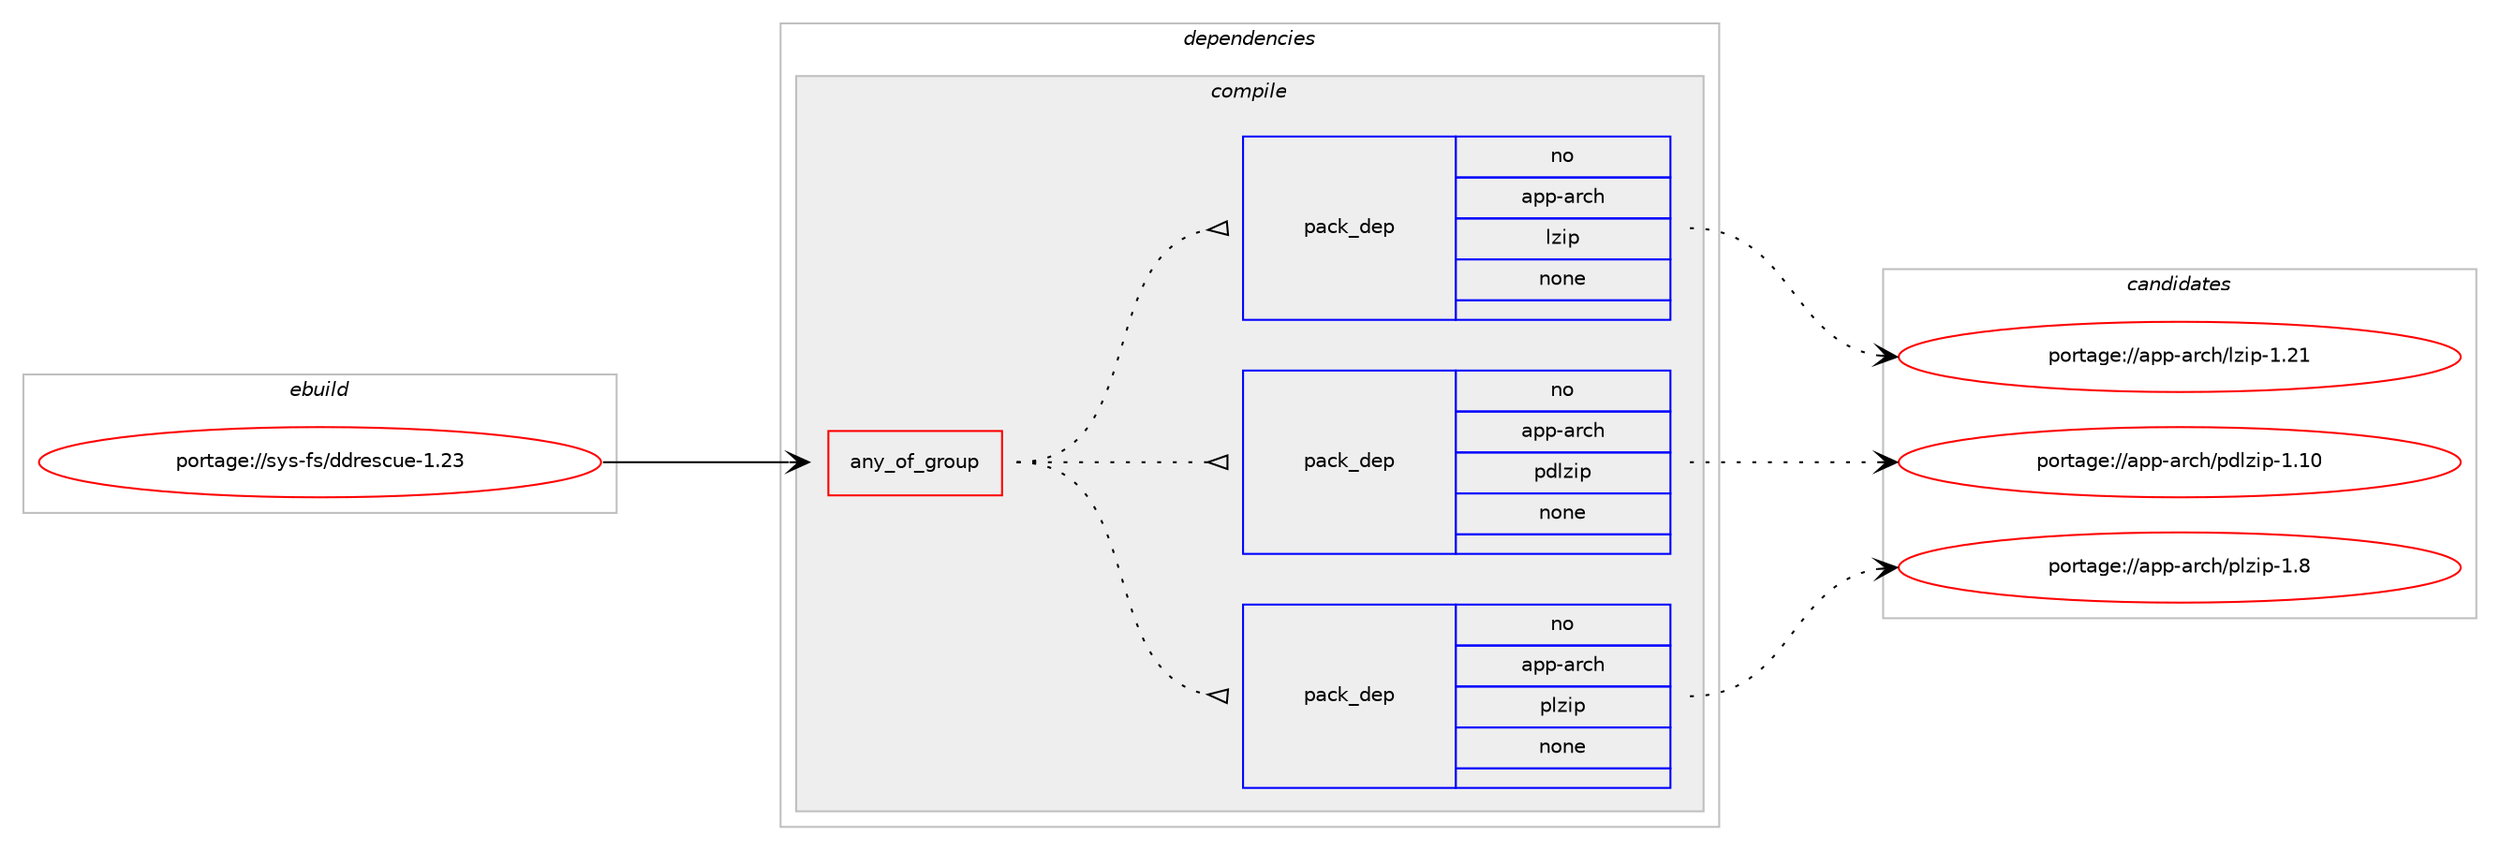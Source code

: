 digraph prolog {

# *************
# Graph options
# *************

newrank=true;
concentrate=true;
compound=true;
graph [rankdir=LR,fontname=Helvetica,fontsize=10,ranksep=1.5];#, ranksep=2.5, nodesep=0.2];
edge  [arrowhead=vee];
node  [fontname=Helvetica,fontsize=10];

# **********
# The ebuild
# **********

subgraph cluster_leftcol {
color=gray;
label=<<i>ebuild</i>>;
id [label="portage://sys-fs/ddrescue-1.23", color=red, width=4, href="../sys-fs/ddrescue-1.23.svg"];
}

# ****************
# The dependencies
# ****************

subgraph cluster_midcol {
color=gray;
label=<<i>dependencies</i>>;
subgraph cluster_compile {
fillcolor="#eeeeee";
style=filled;
label=<<i>compile</i>>;
subgraph any736 {
dependency29763 [label=<<TABLE BORDER="0" CELLBORDER="1" CELLSPACING="0" CELLPADDING="4"><TR><TD CELLPADDING="10">any_of_group</TD></TR></TABLE>>, shape=none, color=red];subgraph pack23488 {
dependency29764 [label=<<TABLE BORDER="0" CELLBORDER="1" CELLSPACING="0" CELLPADDING="4" WIDTH="220"><TR><TD ROWSPAN="6" CELLPADDING="30">pack_dep</TD></TR><TR><TD WIDTH="110">no</TD></TR><TR><TD>app-arch</TD></TR><TR><TD>plzip</TD></TR><TR><TD>none</TD></TR><TR><TD></TD></TR></TABLE>>, shape=none, color=blue];
}
dependency29763:e -> dependency29764:w [weight=20,style="dotted",arrowhead="oinv"];
subgraph pack23489 {
dependency29765 [label=<<TABLE BORDER="0" CELLBORDER="1" CELLSPACING="0" CELLPADDING="4" WIDTH="220"><TR><TD ROWSPAN="6" CELLPADDING="30">pack_dep</TD></TR><TR><TD WIDTH="110">no</TD></TR><TR><TD>app-arch</TD></TR><TR><TD>pdlzip</TD></TR><TR><TD>none</TD></TR><TR><TD></TD></TR></TABLE>>, shape=none, color=blue];
}
dependency29763:e -> dependency29765:w [weight=20,style="dotted",arrowhead="oinv"];
subgraph pack23490 {
dependency29766 [label=<<TABLE BORDER="0" CELLBORDER="1" CELLSPACING="0" CELLPADDING="4" WIDTH="220"><TR><TD ROWSPAN="6" CELLPADDING="30">pack_dep</TD></TR><TR><TD WIDTH="110">no</TD></TR><TR><TD>app-arch</TD></TR><TR><TD>lzip</TD></TR><TR><TD>none</TD></TR><TR><TD></TD></TR></TABLE>>, shape=none, color=blue];
}
dependency29763:e -> dependency29766:w [weight=20,style="dotted",arrowhead="oinv"];
}
id:e -> dependency29763:w [weight=20,style="solid",arrowhead="vee"];
}
subgraph cluster_compileandrun {
fillcolor="#eeeeee";
style=filled;
label=<<i>compile and run</i>>;
}
subgraph cluster_run {
fillcolor="#eeeeee";
style=filled;
label=<<i>run</i>>;
}
}

# **************
# The candidates
# **************

subgraph cluster_choices {
rank=same;
color=gray;
label=<<i>candidates</i>>;

subgraph choice23488 {
color=black;
nodesep=1;
choice971121124597114991044711210812210511245494656 [label="portage://app-arch/plzip-1.8", color=red, width=4,href="../app-arch/plzip-1.8.svg"];
dependency29764:e -> choice971121124597114991044711210812210511245494656:w [style=dotted,weight="100"];
}
subgraph choice23489 {
color=black;
nodesep=1;
choice97112112459711499104471121001081221051124549464948 [label="portage://app-arch/pdlzip-1.10", color=red, width=4,href="../app-arch/pdlzip-1.10.svg"];
dependency29765:e -> choice97112112459711499104471121001081221051124549464948:w [style=dotted,weight="100"];
}
subgraph choice23490 {
color=black;
nodesep=1;
choice97112112459711499104471081221051124549465049 [label="portage://app-arch/lzip-1.21", color=red, width=4,href="../app-arch/lzip-1.21.svg"];
dependency29766:e -> choice97112112459711499104471081221051124549465049:w [style=dotted,weight="100"];
}
}

}
